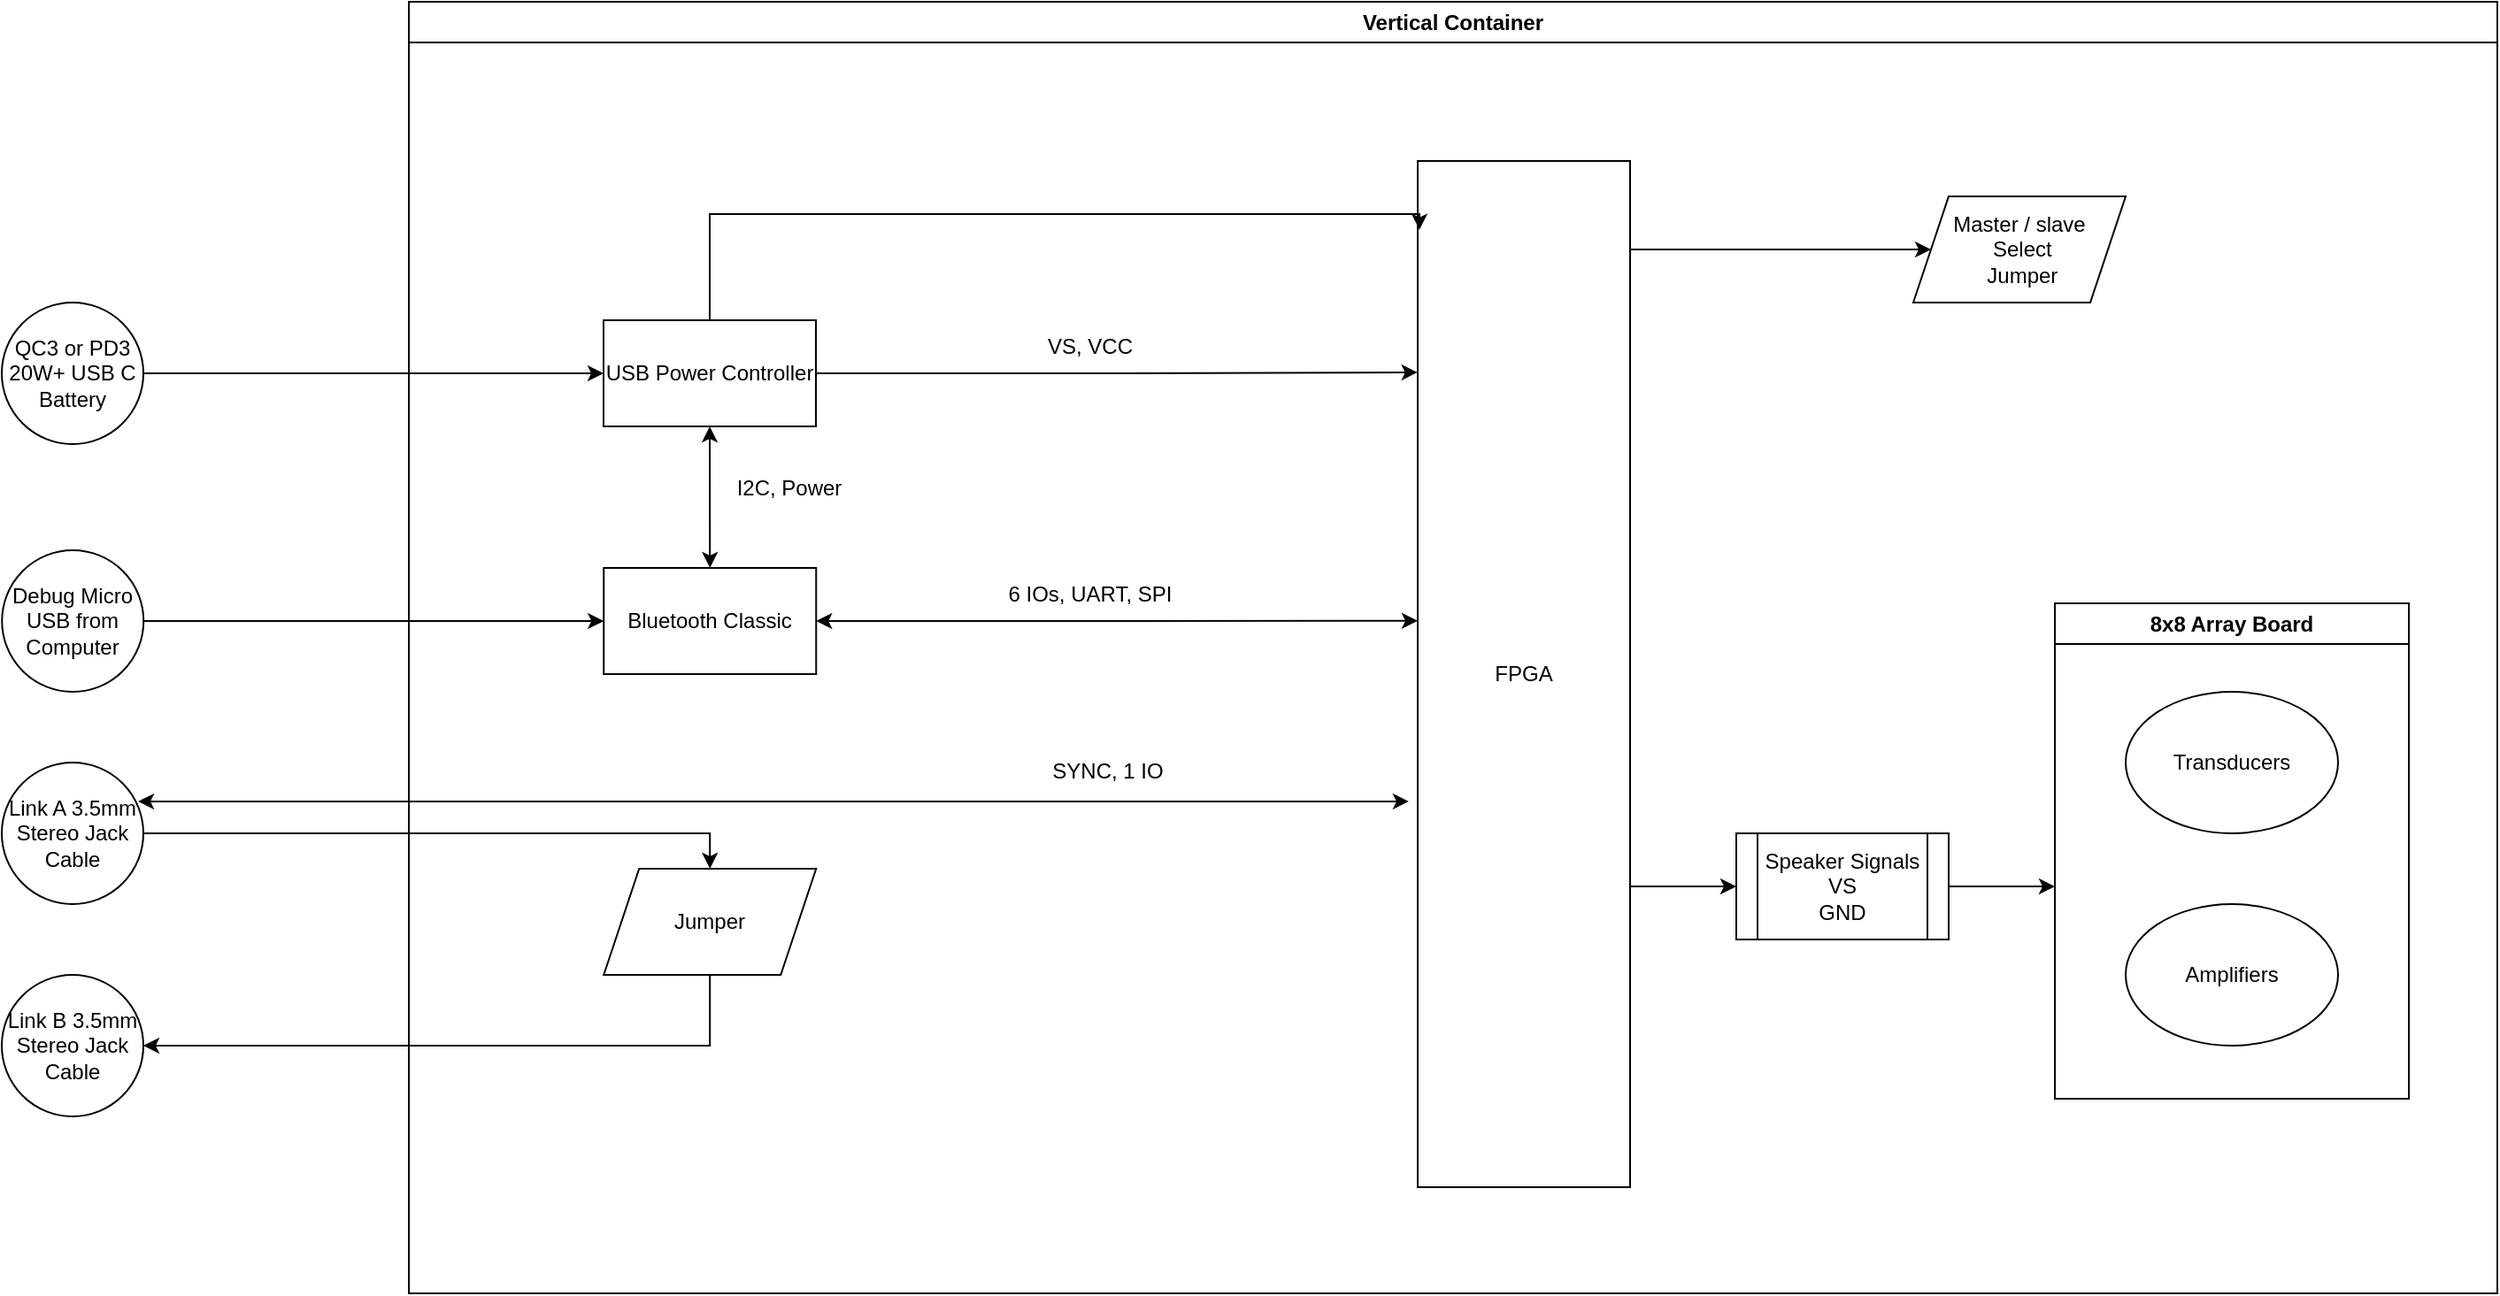 <mxfile version="21.3.4" type="device">
  <diagram name="Page-1" id="90a13364-a465-7bf4-72fc-28e22215d7a0">
    <mxGraphModel dx="2074" dy="2363" grid="1" gridSize="10" guides="1" tooltips="1" connect="1" arrows="1" fold="1" page="1" pageScale="1.5" pageWidth="1169" pageHeight="826" background="none" math="0" shadow="0">
      <root>
        <mxCell id="0" style=";html=1;" />
        <mxCell id="1" style=";html=1;" parent="0" />
        <mxCell id="Ui9a4pLDbNH3UUG4MJSC-5" value="Vertical Container" style="swimlane;whiteSpace=wrap;html=1;" parent="1" vertex="1">
          <mxGeometry x="470" y="-60" width="1180" height="730" as="geometry" />
        </mxCell>
        <mxCell id="Ui9a4pLDbNH3UUG4MJSC-21" value="Jumper" style="shape=parallelogram;perimeter=parallelogramPerimeter;whiteSpace=wrap;html=1;fixedSize=1;" parent="Ui9a4pLDbNH3UUG4MJSC-5" vertex="1">
          <mxGeometry x="110.12" y="490" width="120" height="60" as="geometry" />
        </mxCell>
        <mxCell id="Ui9a4pLDbNH3UUG4MJSC-27" value="FPGA" style="rounded=0;whiteSpace=wrap;html=1;" parent="Ui9a4pLDbNH3UUG4MJSC-5" vertex="1">
          <mxGeometry x="570" y="90" width="120" height="580" as="geometry" />
        </mxCell>
        <mxCell id="Ui9a4pLDbNH3UUG4MJSC-29" value="SYNC, 1 IO" style="text;html=1;strokeColor=none;fillColor=none;align=center;verticalAlign=middle;whiteSpace=wrap;rounded=0;" parent="Ui9a4pLDbNH3UUG4MJSC-5" vertex="1">
          <mxGeometry x="330" y="420" width="130" height="30" as="geometry" />
        </mxCell>
        <mxCell id="Ui9a4pLDbNH3UUG4MJSC-31" value="Master / slave&lt;br&gt;&amp;nbsp;Select&lt;br&gt;&amp;nbsp;Jumper" style="shape=parallelogram;perimeter=parallelogramPerimeter;whiteSpace=wrap;html=1;fixedSize=1;" parent="Ui9a4pLDbNH3UUG4MJSC-5" vertex="1">
          <mxGeometry x="850" y="110" width="120" height="60" as="geometry" />
        </mxCell>
        <mxCell id="Ui9a4pLDbNH3UUG4MJSC-32" value="" style="endArrow=classic;html=1;rounded=0;entryX=0;entryY=0.5;entryDx=0;entryDy=0;" parent="Ui9a4pLDbNH3UUG4MJSC-5" target="Ui9a4pLDbNH3UUG4MJSC-31" edge="1">
          <mxGeometry width="50" height="50" relative="1" as="geometry">
            <mxPoint x="690" y="140" as="sourcePoint" />
            <mxPoint x="740" y="110" as="targetPoint" />
          </mxGeometry>
        </mxCell>
        <mxCell id="Ui9a4pLDbNH3UUG4MJSC-33" value="Bluetooth Classic" style="rounded=0;whiteSpace=wrap;html=1;" parent="Ui9a4pLDbNH3UUG4MJSC-5" vertex="1">
          <mxGeometry x="110.12" y="320" width="120" height="60" as="geometry" />
        </mxCell>
        <mxCell id="Ui9a4pLDbNH3UUG4MJSC-34" value="" style="endArrow=classic;startArrow=classic;html=1;rounded=0;exitX=1;exitY=0.5;exitDx=0;exitDy=0;entryX=-0.001;entryY=0.155;entryDx=0;entryDy=0;entryPerimeter=0;" parent="Ui9a4pLDbNH3UUG4MJSC-5" source="Ui9a4pLDbNH3UUG4MJSC-33" edge="1">
          <mxGeometry width="50" height="50" relative="1" as="geometry">
            <mxPoint x="300.12" y="380" as="sourcePoint" />
            <mxPoint x="570.0" y="349.9" as="targetPoint" />
          </mxGeometry>
        </mxCell>
        <mxCell id="Ui9a4pLDbNH3UUG4MJSC-35" value="6 IOs, UART, SPI" style="text;html=1;strokeColor=none;fillColor=none;align=center;verticalAlign=middle;whiteSpace=wrap;rounded=0;" parent="Ui9a4pLDbNH3UUG4MJSC-5" vertex="1">
          <mxGeometry x="270.12" y="320" width="230" height="30" as="geometry" />
        </mxCell>
        <mxCell id="Ui9a4pLDbNH3UUG4MJSC-42" style="edgeStyle=orthogonalEdgeStyle;rounded=0;orthogonalLoop=1;jettySize=auto;html=1;entryX=-0.001;entryY=0.206;entryDx=0;entryDy=0;entryPerimeter=0;" parent="Ui9a4pLDbNH3UUG4MJSC-5" source="Ui9a4pLDbNH3UUG4MJSC-36" target="Ui9a4pLDbNH3UUG4MJSC-27" edge="1">
          <mxGeometry relative="1" as="geometry" />
        </mxCell>
        <mxCell id="Ui9a4pLDbNH3UUG4MJSC-45" style="edgeStyle=orthogonalEdgeStyle;rounded=0;orthogonalLoop=1;jettySize=auto;html=1;entryX=0.008;entryY=0.067;entryDx=0;entryDy=0;entryPerimeter=0;" parent="Ui9a4pLDbNH3UUG4MJSC-5" source="Ui9a4pLDbNH3UUG4MJSC-36" target="Ui9a4pLDbNH3UUG4MJSC-27" edge="1">
          <mxGeometry relative="1" as="geometry">
            <Array as="points">
              <mxPoint x="170" y="120" />
              <mxPoint x="571" y="120" />
            </Array>
            <mxPoint x="300" y="120" as="targetPoint" />
          </mxGeometry>
        </mxCell>
        <mxCell id="Ui9a4pLDbNH3UUG4MJSC-36" value="USB Power Controller" style="rounded=0;whiteSpace=wrap;html=1;" parent="Ui9a4pLDbNH3UUG4MJSC-5" vertex="1">
          <mxGeometry x="110" y="180" width="120" height="60" as="geometry" />
        </mxCell>
        <mxCell id="Ui9a4pLDbNH3UUG4MJSC-38" value="" style="edgeStyle=orthogonalEdgeStyle;rounded=0;orthogonalLoop=1;jettySize=auto;html=1;" parent="Ui9a4pLDbNH3UUG4MJSC-5" source="Ui9a4pLDbNH3UUG4MJSC-4" edge="1">
          <mxGeometry relative="1" as="geometry">
            <mxPoint x="930" y="500" as="targetPoint" />
          </mxGeometry>
        </mxCell>
        <mxCell id="Ui9a4pLDbNH3UUG4MJSC-4" value="Speaker Signals&lt;br&gt;VS&lt;br&gt;GND" style="shape=process;whiteSpace=wrap;html=1;backgroundOutline=1;" parent="Ui9a4pLDbNH3UUG4MJSC-5" vertex="1">
          <mxGeometry x="750" y="470" width="120" height="60" as="geometry" />
        </mxCell>
        <mxCell id="Ui9a4pLDbNH3UUG4MJSC-1" value="8x8 Array Board" style="swimlane;whiteSpace=wrap;html=1;" parent="Ui9a4pLDbNH3UUG4MJSC-5" vertex="1">
          <mxGeometry x="930" y="340" width="200" height="280" as="geometry" />
        </mxCell>
        <mxCell id="Ui9a4pLDbNH3UUG4MJSC-2" value="Transducers" style="ellipse;whiteSpace=wrap;html=1;" parent="Ui9a4pLDbNH3UUG4MJSC-1" vertex="1">
          <mxGeometry x="40" y="50" width="120" height="80" as="geometry" />
        </mxCell>
        <mxCell id="Ui9a4pLDbNH3UUG4MJSC-3" value="Amplifiers" style="ellipse;whiteSpace=wrap;html=1;" parent="Ui9a4pLDbNH3UUG4MJSC-1" vertex="1">
          <mxGeometry x="40" y="170" width="120" height="80" as="geometry" />
        </mxCell>
        <mxCell id="Ui9a4pLDbNH3UUG4MJSC-37" value="" style="endArrow=classic;html=1;rounded=0;exitX=1;exitY=0.707;exitDx=0;exitDy=0;exitPerimeter=0;entryX=0;entryY=0.5;entryDx=0;entryDy=0;" parent="Ui9a4pLDbNH3UUG4MJSC-5" source="Ui9a4pLDbNH3UUG4MJSC-27" target="Ui9a4pLDbNH3UUG4MJSC-4" edge="1">
          <mxGeometry width="50" height="50" relative="1" as="geometry">
            <mxPoint x="650" y="600" as="sourcePoint" />
            <mxPoint x="700" y="550" as="targetPoint" />
          </mxGeometry>
        </mxCell>
        <mxCell id="Ui9a4pLDbNH3UUG4MJSC-40" value="" style="endArrow=classic;startArrow=classic;html=1;rounded=0;exitX=0.5;exitY=0;exitDx=0;exitDy=0;entryX=0.5;entryY=1;entryDx=0;entryDy=0;" parent="Ui9a4pLDbNH3UUG4MJSC-5" source="Ui9a4pLDbNH3UUG4MJSC-33" target="Ui9a4pLDbNH3UUG4MJSC-36" edge="1">
          <mxGeometry width="50" height="50" relative="1" as="geometry">
            <mxPoint x="180" y="300" as="sourcePoint" />
            <mxPoint x="230" y="250" as="targetPoint" />
          </mxGeometry>
        </mxCell>
        <mxCell id="Ui9a4pLDbNH3UUG4MJSC-41" value="I2C, Power" style="text;html=1;strokeColor=none;fillColor=none;align=center;verticalAlign=middle;whiteSpace=wrap;rounded=0;" parent="Ui9a4pLDbNH3UUG4MJSC-5" vertex="1">
          <mxGeometry x="170" y="260" width="90" height="30" as="geometry" />
        </mxCell>
        <mxCell id="Ui9a4pLDbNH3UUG4MJSC-43" value="VS, VCC" style="text;html=1;strokeColor=none;fillColor=none;align=center;verticalAlign=middle;whiteSpace=wrap;rounded=0;" parent="Ui9a4pLDbNH3UUG4MJSC-5" vertex="1">
          <mxGeometry x="355" y="180" width="60" height="30" as="geometry" />
        </mxCell>
        <mxCell id="Ui9a4pLDbNH3UUG4MJSC-13" style="edgeStyle=orthogonalEdgeStyle;rounded=0;orthogonalLoop=1;jettySize=auto;html=1;entryX=0;entryY=0.5;entryDx=0;entryDy=0;" parent="1" source="Ui9a4pLDbNH3UUG4MJSC-11" target="Ui9a4pLDbNH3UUG4MJSC-36" edge="1">
          <mxGeometry relative="1" as="geometry">
            <mxPoint x="470" y="150" as="targetPoint" />
          </mxGeometry>
        </mxCell>
        <mxCell id="Ui9a4pLDbNH3UUG4MJSC-11" value="QC3 or PD3 20W+ USB C Battery" style="ellipse;whiteSpace=wrap;html=1;aspect=fixed;" parent="1" vertex="1">
          <mxGeometry x="240" y="110" width="80" height="80" as="geometry" />
        </mxCell>
        <mxCell id="Ui9a4pLDbNH3UUG4MJSC-14" style="edgeStyle=orthogonalEdgeStyle;rounded=0;orthogonalLoop=1;jettySize=auto;html=1;entryX=0;entryY=0.5;entryDx=0;entryDy=0;" parent="1" source="Ui9a4pLDbNH3UUG4MJSC-15" target="Ui9a4pLDbNH3UUG4MJSC-33" edge="1">
          <mxGeometry relative="1" as="geometry">
            <mxPoint x="470.12" y="290" as="targetPoint" />
          </mxGeometry>
        </mxCell>
        <mxCell id="Ui9a4pLDbNH3UUG4MJSC-15" value="Debug Micro USB from Computer" style="ellipse;whiteSpace=wrap;html=1;aspect=fixed;" parent="1" vertex="1">
          <mxGeometry x="240.12" y="250" width="80" height="80" as="geometry" />
        </mxCell>
        <mxCell id="Ui9a4pLDbNH3UUG4MJSC-19" value="Link B 3.5mm Stereo Jack Cable" style="ellipse;whiteSpace=wrap;html=1;aspect=fixed;" parent="1" vertex="1">
          <mxGeometry x="240" y="490" width="80" height="80" as="geometry" />
        </mxCell>
        <mxCell id="Ui9a4pLDbNH3UUG4MJSC-25" style="edgeStyle=orthogonalEdgeStyle;rounded=0;orthogonalLoop=1;jettySize=auto;html=1;entryX=0.5;entryY=0;entryDx=0;entryDy=0;" parent="1" source="Ui9a4pLDbNH3UUG4MJSC-20" target="Ui9a4pLDbNH3UUG4MJSC-21" edge="1">
          <mxGeometry relative="1" as="geometry" />
        </mxCell>
        <mxCell id="Ui9a4pLDbNH3UUG4MJSC-20" value="Link A 3.5mm Stereo Jack Cable" style="ellipse;whiteSpace=wrap;html=1;aspect=fixed;" parent="1" vertex="1">
          <mxGeometry x="240" y="370" width="80" height="80" as="geometry" />
        </mxCell>
        <mxCell id="Ui9a4pLDbNH3UUG4MJSC-24" style="edgeStyle=orthogonalEdgeStyle;rounded=0;orthogonalLoop=1;jettySize=auto;html=1;entryX=1;entryY=0.5;entryDx=0;entryDy=0;" parent="1" source="Ui9a4pLDbNH3UUG4MJSC-21" target="Ui9a4pLDbNH3UUG4MJSC-19" edge="1">
          <mxGeometry relative="1" as="geometry">
            <mxPoint x="470" y="530" as="targetPoint" />
            <Array as="points">
              <mxPoint x="640" y="530" />
            </Array>
          </mxGeometry>
        </mxCell>
        <mxCell id="Ui9a4pLDbNH3UUG4MJSC-28" value="" style="endArrow=classic;startArrow=classic;html=1;rounded=0;exitX=0.963;exitY=0.275;exitDx=0;exitDy=0;exitPerimeter=0;entryX=-0.042;entryY=0.331;entryDx=0;entryDy=0;entryPerimeter=0;" parent="1" source="Ui9a4pLDbNH3UUG4MJSC-20" edge="1">
          <mxGeometry width="50" height="50" relative="1" as="geometry">
            <mxPoint x="380" y="370" as="sourcePoint" />
            <mxPoint x="1034.96" y="391.98" as="targetPoint" />
          </mxGeometry>
        </mxCell>
      </root>
    </mxGraphModel>
  </diagram>
</mxfile>
